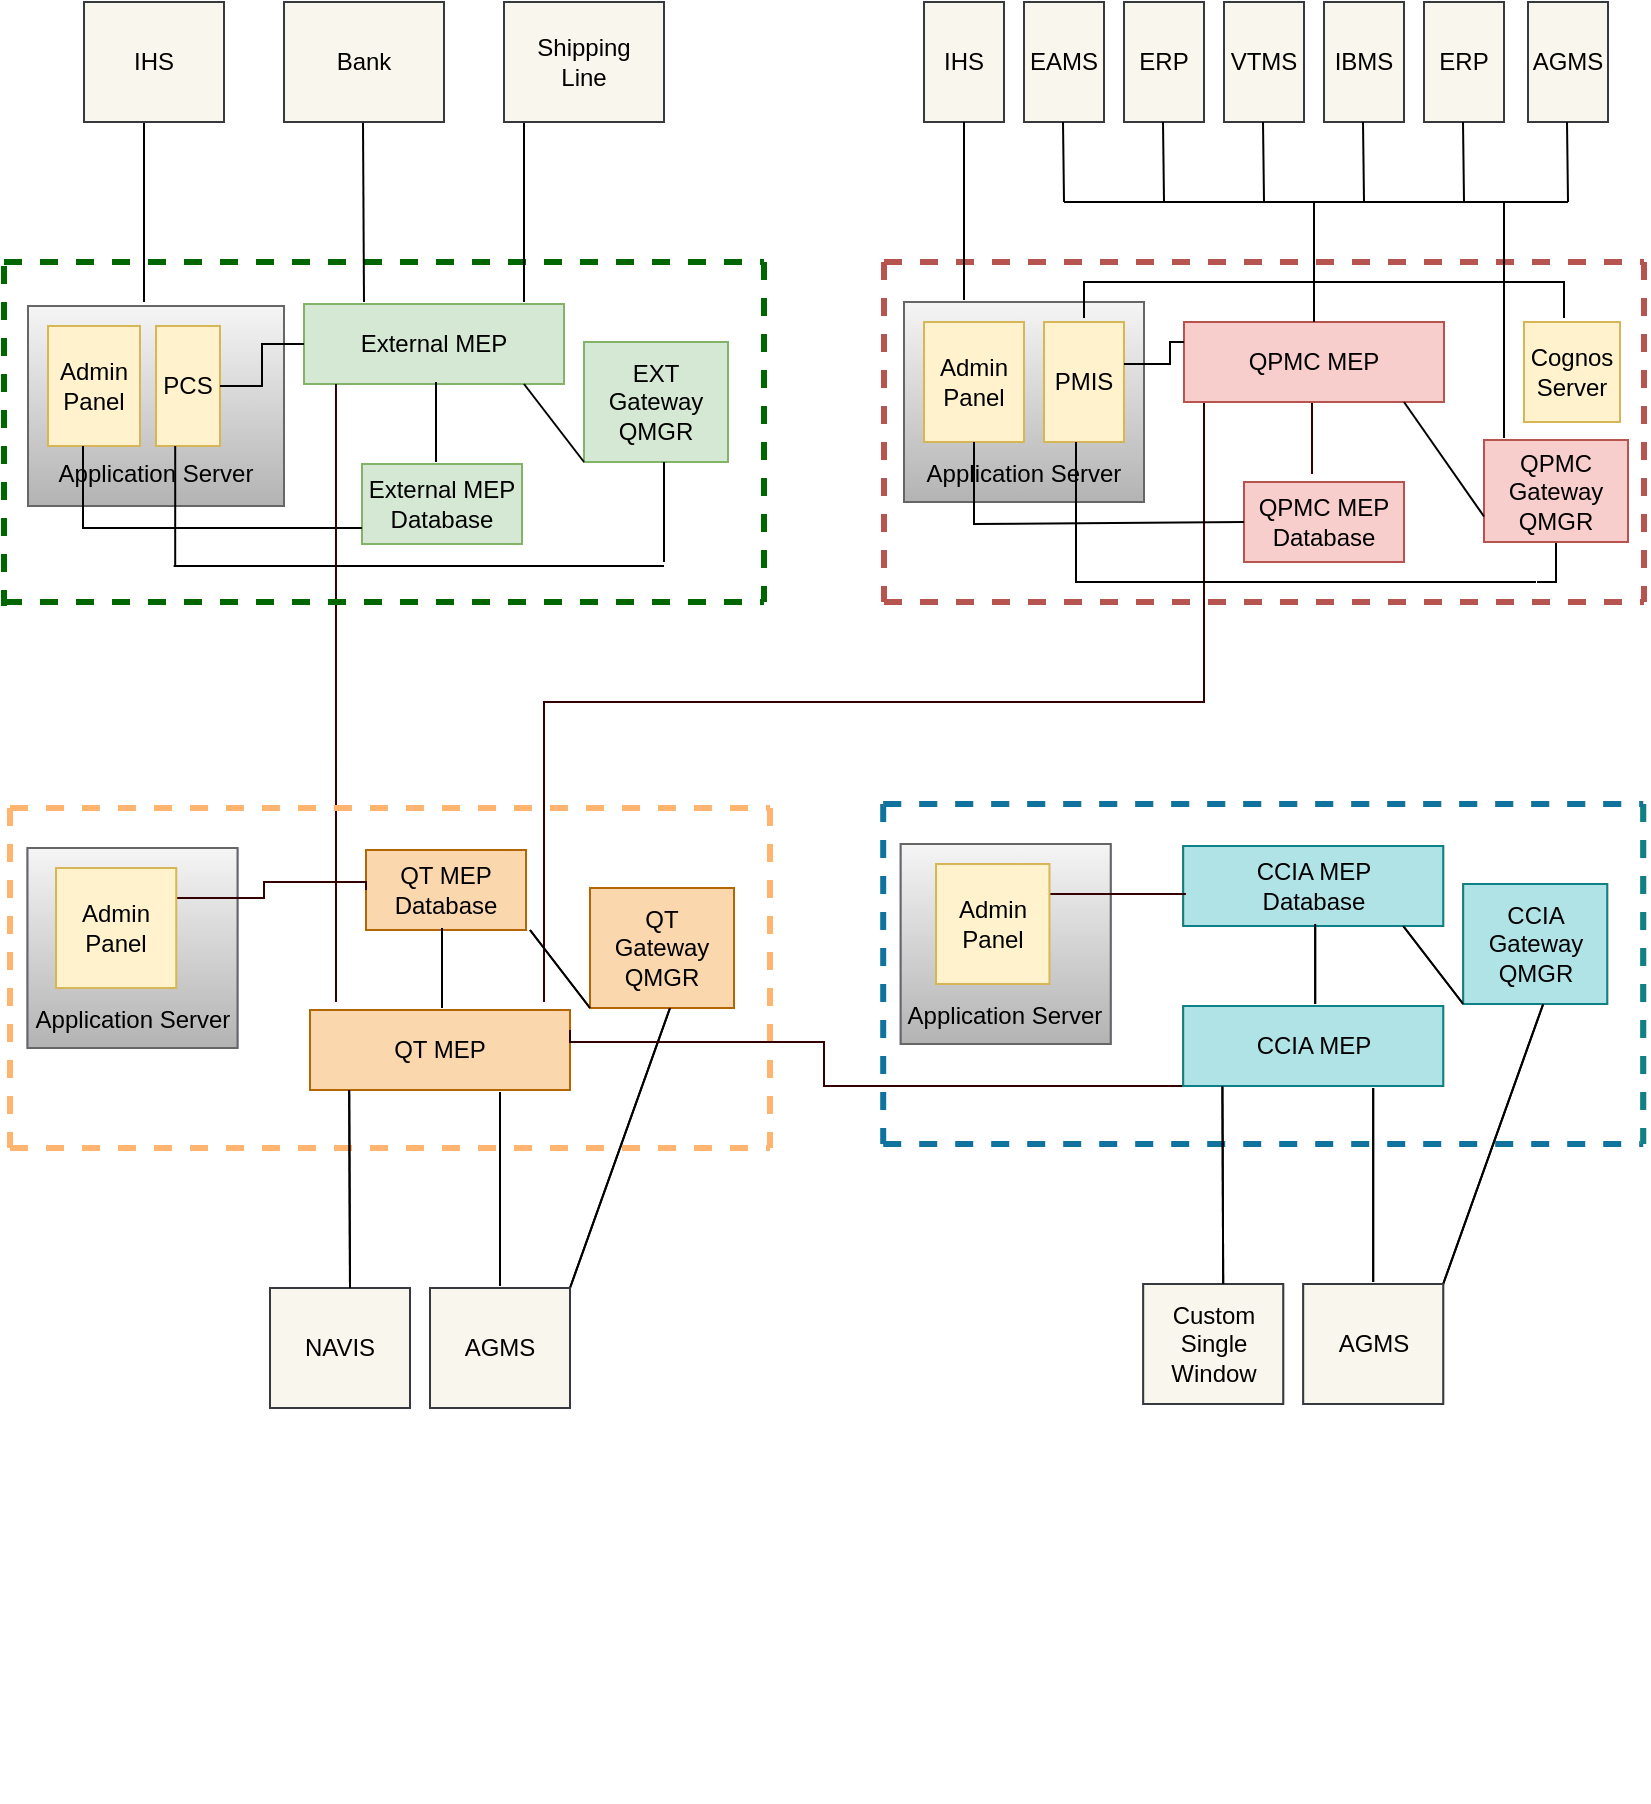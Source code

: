 <mxfile version="14.4.8" type="github">
  <diagram id="UCudS29mGW5r3KCmV8oQ" name="Page-1">
    <mxGraphModel dx="1422" dy="694" grid="1" gridSize="10" guides="1" tooltips="1" connect="1" arrows="1" fold="1" page="1" pageScale="1" pageWidth="850" pageHeight="1100" math="0" shadow="0">
      <root>
        <mxCell id="0" />
        <mxCell id="1" parent="0" />
        <mxCell id="w9-L-fleVWnlw-HBEwQN-4" value="External MEP" style="rounded=0;whiteSpace=wrap;html=1;fillColor=#d5e8d4;strokeColor=#82b366;" vertex="1" parent="1">
          <mxGeometry x="164" y="311" width="130" height="40" as="geometry" />
        </mxCell>
        <mxCell id="w9-L-fleVWnlw-HBEwQN-5" value="&lt;div&gt;External MEP&lt;/div&gt;&lt;div&gt;Database&lt;br&gt;&lt;/div&gt;" style="rounded=0;whiteSpace=wrap;html=1;fillColor=#d5e8d4;strokeColor=#82b366;" vertex="1" parent="1">
          <mxGeometry x="193" y="391" width="80" height="40" as="geometry" />
        </mxCell>
        <mxCell id="w9-L-fleVWnlw-HBEwQN-2" value="IHS" style="rounded=0;whiteSpace=wrap;html=1;fillColor=#dae8fc;strokeColor=#6c8ebf;" vertex="1" parent="1">
          <mxGeometry x="54" y="160" width="70" height="60" as="geometry" />
        </mxCell>
        <mxCell id="w9-L-fleVWnlw-HBEwQN-3" value="Bank" style="rounded=0;whiteSpace=wrap;html=1;fillColor=#dae8fc;strokeColor=#6c8ebf;" vertex="1" parent="1">
          <mxGeometry x="154" y="160" width="80" height="60" as="geometry" />
        </mxCell>
        <mxCell id="w9-L-fleVWnlw-HBEwQN-11" value="&#xa;&#xa;&#xa;&#xa;&#xa;Application Server&#xa;" style="group;gradientColor=#b3b3b3;fillColor=#f5f5f5;strokeColor=#666666;" vertex="1" connectable="0" parent="1">
          <mxGeometry x="26" y="312" width="128" height="100" as="geometry" />
        </mxCell>
        <mxCell id="DTpLSvRVLWuqKXQXCwXV-2" value="&lt;div&gt;&lt;font style=&quot;font-size: 12px&quot;&gt;Admin &lt;br&gt;&lt;/font&gt;&lt;/div&gt;&lt;div&gt;&lt;font style=&quot;font-size: 12px&quot;&gt;Panel&lt;/font&gt;&lt;/div&gt;" style="rounded=0;whiteSpace=wrap;html=1;fillColor=#fff2cc;strokeColor=#d6b656;" parent="w9-L-fleVWnlw-HBEwQN-11" vertex="1">
          <mxGeometry x="10" y="10" width="46" height="60" as="geometry" />
        </mxCell>
        <mxCell id="w9-L-fleVWnlw-HBEwQN-1" value="PCS" style="rounded=0;whiteSpace=wrap;html=1;fillColor=#fff2cc;strokeColor=#d6b656;" vertex="1" parent="w9-L-fleVWnlw-HBEwQN-11">
          <mxGeometry x="64" y="10" width="32" height="60" as="geometry" />
        </mxCell>
        <mxCell id="w9-L-fleVWnlw-HBEwQN-44" value="" style="endArrow=none;html=1;strokeColor=#000000;strokeWidth=1;" edge="1" parent="w9-L-fleVWnlw-HBEwQN-11">
          <mxGeometry width="50" height="50" relative="1" as="geometry">
            <mxPoint x="73.6" y="130" as="sourcePoint" />
            <mxPoint x="73.6" y="70" as="targetPoint" />
          </mxGeometry>
        </mxCell>
        <mxCell id="w9-L-fleVWnlw-HBEwQN-46" value="" style="endArrow=none;html=1;strokeColor=#000000;strokeWidth=1;" edge="1" parent="w9-L-fleVWnlw-HBEwQN-11">
          <mxGeometry width="50" height="50" relative="1" as="geometry">
            <mxPoint x="72.8" y="130" as="sourcePoint" />
            <mxPoint x="318" y="130" as="targetPoint" />
            <Array as="points">
              <mxPoint x="168" y="130" />
            </Array>
          </mxGeometry>
        </mxCell>
        <mxCell id="w9-L-fleVWnlw-HBEwQN-71" value="" style="endArrow=none;html=1;strokeColor=#000000;strokeWidth=1;exitX=0;exitY=0.8;exitDx=0;exitDy=0;rounded=0;exitPerimeter=0;" edge="1" parent="w9-L-fleVWnlw-HBEwQN-11" source="w9-L-fleVWnlw-HBEwQN-5">
          <mxGeometry width="50" height="50" relative="1" as="geometry">
            <mxPoint x="132.5" y="111" as="sourcePoint" />
            <mxPoint x="27.5" y="70" as="targetPoint" />
            <Array as="points">
              <mxPoint x="27.5" y="111" />
            </Array>
          </mxGeometry>
        </mxCell>
        <mxCell id="w9-L-fleVWnlw-HBEwQN-169" value="" style="endArrow=none;html=1;strokeColor=#330000;strokeWidth=1;entryX=0.123;entryY=1;entryDx=0;entryDy=0;entryPerimeter=0;" edge="1" parent="w9-L-fleVWnlw-HBEwQN-11" target="w9-L-fleVWnlw-HBEwQN-4">
          <mxGeometry width="50" height="50" relative="1" as="geometry">
            <mxPoint x="154" y="348" as="sourcePoint" />
            <mxPoint x="148" y="38" as="targetPoint" />
          </mxGeometry>
        </mxCell>
        <mxCell id="w9-L-fleVWnlw-HBEwQN-15" value="&lt;div&gt;EXT Gateway &lt;br&gt;&lt;/div&gt;&lt;div&gt;QMGR&lt;br&gt;&lt;/div&gt;" style="rounded=0;whiteSpace=wrap;html=1;fillColor=#d5e8d4;strokeColor=#82b366;" vertex="1" parent="1">
          <mxGeometry x="304" y="330" width="72" height="60" as="geometry" />
        </mxCell>
        <mxCell id="w9-L-fleVWnlw-HBEwQN-16" value="" style="endArrow=none;dashed=1;html=1;fillColor=#f8cecc;rounded=0;strokeWidth=3;strokeColor=#006600;" edge="1" parent="1">
          <mxGeometry width="50" height="50" relative="1" as="geometry">
            <mxPoint x="14" y="290" as="sourcePoint" />
            <mxPoint x="394" y="290" as="targetPoint" />
          </mxGeometry>
        </mxCell>
        <mxCell id="w9-L-fleVWnlw-HBEwQN-17" value="" style="endArrow=none;dashed=1;html=1;fillColor=#f8cecc;rounded=0;strokeWidth=3;strokeColor=#006600;" edge="1" parent="1">
          <mxGeometry width="50" height="50" relative="1" as="geometry">
            <mxPoint x="14" y="460" as="sourcePoint" />
            <mxPoint x="394" y="460" as="targetPoint" />
          </mxGeometry>
        </mxCell>
        <mxCell id="w9-L-fleVWnlw-HBEwQN-18" value="" style="endArrow=none;dashed=1;html=1;fillColor=#f8cecc;rounded=0;strokeWidth=3;strokeColor=#006600;" edge="1" parent="1">
          <mxGeometry width="50" height="50" relative="1" as="geometry">
            <mxPoint x="394" y="290" as="sourcePoint" />
            <mxPoint x="394" y="460" as="targetPoint" />
          </mxGeometry>
        </mxCell>
        <mxCell id="w9-L-fleVWnlw-HBEwQN-168" style="edgeStyle=orthogonalEdgeStyle;rounded=0;orthogonalLoop=1;jettySize=auto;html=1;exitX=0.5;exitY=1;exitDx=0;exitDy=0;endArrow=none;endFill=0;endSize=3;strokeColor=#330000;strokeWidth=1;" edge="1" parent="1" source="w9-L-fleVWnlw-HBEwQN-20">
          <mxGeometry relative="1" as="geometry">
            <mxPoint x="668" y="396" as="targetPoint" />
          </mxGeometry>
        </mxCell>
        <mxCell id="w9-L-fleVWnlw-HBEwQN-170" style="edgeStyle=orthogonalEdgeStyle;rounded=0;orthogonalLoop=1;jettySize=auto;html=1;endArrow=none;endFill=0;endSize=3;strokeColor=#330000;strokeWidth=1;" edge="1" parent="1">
          <mxGeometry relative="1" as="geometry">
            <mxPoint x="284" y="660" as="targetPoint" />
            <mxPoint x="614" y="360" as="sourcePoint" />
            <Array as="points">
              <mxPoint x="614" y="510" />
              <mxPoint x="284" y="510" />
            </Array>
          </mxGeometry>
        </mxCell>
        <mxCell id="w9-L-fleVWnlw-HBEwQN-20" value="QPMC MEP" style="rounded=0;whiteSpace=wrap;html=1;fillColor=#f8cecc;strokeColor=#b85450;" vertex="1" parent="1">
          <mxGeometry x="604" y="320" width="130" height="40" as="geometry" />
        </mxCell>
        <mxCell id="w9-L-fleVWnlw-HBEwQN-21" value="&lt;div&gt;QPMC MEP&lt;/div&gt;&lt;div&gt;Database&lt;br&gt;&lt;/div&gt;" style="rounded=0;whiteSpace=wrap;html=1;fillColor=#f8cecc;strokeColor=#b85450;" vertex="1" parent="1">
          <mxGeometry x="634" y="400" width="80" height="40" as="geometry" />
        </mxCell>
        <mxCell id="w9-L-fleVWnlw-HBEwQN-22" value="IHS" style="rounded=0;whiteSpace=wrap;html=1;fillColor=#f9f7ed;strokeColor=#36393d;" vertex="1" parent="1">
          <mxGeometry x="474" y="160" width="40" height="60" as="geometry" />
        </mxCell>
        <mxCell id="w9-L-fleVWnlw-HBEwQN-23" value="EAMS" style="rounded=0;whiteSpace=wrap;html=1;fillColor=#f9f7ed;strokeColor=#36393d;" vertex="1" parent="1">
          <mxGeometry x="524" y="160" width="40" height="60" as="geometry" />
        </mxCell>
        <mxCell id="w9-L-fleVWnlw-HBEwQN-24" value="ERP" style="rounded=0;whiteSpace=wrap;html=1;fillColor=#f9f7ed;strokeColor=#36393d;" vertex="1" parent="1">
          <mxGeometry x="574" y="160" width="40" height="60" as="geometry" />
        </mxCell>
        <mxCell id="w9-L-fleVWnlw-HBEwQN-25" value="" style="group" vertex="1" connectable="0" parent="1">
          <mxGeometry x="454" y="310" width="160" height="100" as="geometry" />
        </mxCell>
        <mxCell id="w9-L-fleVWnlw-HBEwQN-26" value="&lt;div&gt;&lt;br&gt;&lt;/div&gt;&lt;div&gt;&lt;br&gt;&lt;/div&gt;&lt;div&gt;&lt;br&gt;&lt;/div&gt;&lt;div&gt;&lt;br&gt;&lt;/div&gt;&lt;div&gt;&lt;br&gt;&lt;/div&gt;&lt;div&gt;Application Server&lt;br&gt;&lt;/div&gt;" style="rounded=0;whiteSpace=wrap;html=1;fillColor=#f5f5f5;strokeColor=#666666;gradientColor=#b3b3b3;" vertex="1" parent="w9-L-fleVWnlw-HBEwQN-25">
          <mxGeometry x="10" width="120" height="100" as="geometry" />
        </mxCell>
        <mxCell id="w9-L-fleVWnlw-HBEwQN-27" value="&lt;div&gt;&lt;font style=&quot;font-size: 12px&quot;&gt;Admin &lt;br&gt;&lt;/font&gt;&lt;/div&gt;&lt;div&gt;&lt;font style=&quot;font-size: 12px&quot;&gt;Panel&lt;/font&gt;&lt;/div&gt;" style="rounded=0;whiteSpace=wrap;html=1;fillColor=#fff2cc;strokeColor=#d6b656;" vertex="1" parent="w9-L-fleVWnlw-HBEwQN-25">
          <mxGeometry x="20" y="10" width="50" height="60" as="geometry" />
        </mxCell>
        <mxCell id="w9-L-fleVWnlw-HBEwQN-28" value="PMIS" style="rounded=0;whiteSpace=wrap;html=1;fillColor=#fff2cc;strokeColor=#d6b656;" vertex="1" parent="w9-L-fleVWnlw-HBEwQN-25">
          <mxGeometry x="80" y="10" width="40" height="60" as="geometry" />
        </mxCell>
        <mxCell id="w9-L-fleVWnlw-HBEwQN-29" value="" style="endArrow=none;dashed=1;html=1;fillColor=#f8cecc;strokeColor=#b85450;rounded=0;strokeWidth=3;" edge="1" parent="w9-L-fleVWnlw-HBEwQN-25">
          <mxGeometry width="50" height="50" relative="1" as="geometry">
            <mxPoint y="-20" as="sourcePoint" />
            <mxPoint y="150" as="targetPoint" />
          </mxGeometry>
        </mxCell>
        <mxCell id="w9-L-fleVWnlw-HBEwQN-78" style="edgeStyle=orthogonalEdgeStyle;rounded=0;orthogonalLoop=1;jettySize=auto;html=1;endArrow=none;endFill=0;endSize=3;strokeColor=#000000;strokeWidth=1;" edge="1" parent="w9-L-fleVWnlw-HBEwQN-25">
          <mxGeometry relative="1" as="geometry">
            <mxPoint x="120" y="31" as="sourcePoint" />
            <mxPoint x="150" y="20" as="targetPoint" />
            <Array as="points">
              <mxPoint x="143" y="31" />
              <mxPoint x="143" y="20" />
            </Array>
          </mxGeometry>
        </mxCell>
        <mxCell id="w9-L-fleVWnlw-HBEwQN-75" style="edgeStyle=orthogonalEdgeStyle;rounded=0;orthogonalLoop=1;jettySize=auto;html=1;endArrow=none;endFill=0;endSize=3;strokeColor=#000000;strokeWidth=1;" edge="1" parent="1" source="w9-L-fleVWnlw-HBEwQN-30">
          <mxGeometry relative="1" as="geometry">
            <mxPoint x="780" y="450" as="targetPoint" />
          </mxGeometry>
        </mxCell>
        <mxCell id="w9-L-fleVWnlw-HBEwQN-30" value="&lt;div&gt;QPMC Gateway &lt;br&gt;&lt;/div&gt;&lt;div&gt;QMGR&lt;br&gt;&lt;/div&gt;" style="rounded=0;whiteSpace=wrap;html=1;fillColor=#f8cecc;strokeColor=#b85450;" vertex="1" parent="1">
          <mxGeometry x="754" y="379" width="72" height="51" as="geometry" />
        </mxCell>
        <mxCell id="w9-L-fleVWnlw-HBEwQN-31" value="" style="endArrow=none;dashed=1;html=1;fillColor=#f8cecc;strokeColor=#b85450;rounded=0;strokeWidth=3;" edge="1" parent="1">
          <mxGeometry width="50" height="50" relative="1" as="geometry">
            <mxPoint x="454" y="290" as="sourcePoint" />
            <mxPoint x="834" y="290" as="targetPoint" />
          </mxGeometry>
        </mxCell>
        <mxCell id="w9-L-fleVWnlw-HBEwQN-32" value="" style="endArrow=none;dashed=1;html=1;fillColor=#f8cecc;strokeColor=#b85450;rounded=0;strokeWidth=3;" edge="1" parent="1">
          <mxGeometry width="50" height="50" relative="1" as="geometry">
            <mxPoint x="454" y="460" as="sourcePoint" />
            <mxPoint x="834" y="460" as="targetPoint" />
          </mxGeometry>
        </mxCell>
        <mxCell id="w9-L-fleVWnlw-HBEwQN-33" value="" style="endArrow=none;dashed=1;html=1;fillColor=#f8cecc;strokeColor=#b85450;rounded=0;strokeWidth=3;" edge="1" parent="1">
          <mxGeometry width="50" height="50" relative="1" as="geometry">
            <mxPoint x="834" y="290" as="sourcePoint" />
            <mxPoint x="834" y="460" as="targetPoint" />
          </mxGeometry>
        </mxCell>
        <mxCell id="w9-L-fleVWnlw-HBEwQN-34" value="VTMS" style="rounded=0;whiteSpace=wrap;html=1;fillColor=#f9f7ed;strokeColor=#36393d;" vertex="1" parent="1">
          <mxGeometry x="624" y="160" width="40" height="60" as="geometry" />
        </mxCell>
        <mxCell id="w9-L-fleVWnlw-HBEwQN-35" value="IBMS" style="rounded=0;whiteSpace=wrap;html=1;fillColor=#f9f7ed;strokeColor=#36393d;" vertex="1" parent="1">
          <mxGeometry x="674" y="160" width="40" height="60" as="geometry" />
        </mxCell>
        <mxCell id="w9-L-fleVWnlw-HBEwQN-36" value="ERP" style="rounded=0;whiteSpace=wrap;html=1;fillColor=#f9f7ed;strokeColor=#36393d;" vertex="1" parent="1">
          <mxGeometry x="724" y="160" width="40" height="60" as="geometry" />
        </mxCell>
        <mxCell id="w9-L-fleVWnlw-HBEwQN-37" value="AGMS" style="rounded=0;whiteSpace=wrap;html=1;fillColor=#f9f7ed;strokeColor=#36393d;" vertex="1" parent="1">
          <mxGeometry x="776" y="160" width="40" height="60" as="geometry" />
        </mxCell>
        <mxCell id="w9-L-fleVWnlw-HBEwQN-40" value="" style="endArrow=none;html=1;strokeWidth=1;endSize=3;" edge="1" parent="1">
          <mxGeometry width="50" height="50" relative="1" as="geometry">
            <mxPoint x="84" y="310" as="sourcePoint" />
            <mxPoint x="84" y="220" as="targetPoint" />
          </mxGeometry>
        </mxCell>
        <mxCell id="w9-L-fleVWnlw-HBEwQN-41" value="" style="endArrow=none;html=1;strokeWidth=1;endSize=3;" edge="1" parent="1">
          <mxGeometry width="50" height="50" relative="1" as="geometry">
            <mxPoint x="194" y="310" as="sourcePoint" />
            <mxPoint x="193.5" y="220" as="targetPoint" />
          </mxGeometry>
        </mxCell>
        <mxCell id="w9-L-fleVWnlw-HBEwQN-42" value="" style="endArrow=none;html=1;strokeWidth=1;endSize=3;" edge="1" parent="1">
          <mxGeometry width="50" height="50" relative="1" as="geometry">
            <mxPoint x="274" y="310" as="sourcePoint" />
            <mxPoint x="274" y="220" as="targetPoint" />
          </mxGeometry>
        </mxCell>
        <mxCell id="w9-L-fleVWnlw-HBEwQN-45" value="" style="endArrow=none;html=1;strokeColor=#000000;strokeWidth=1;entryX=0.5;entryY=1;entryDx=0;entryDy=0;" edge="1" parent="1">
          <mxGeometry width="50" height="50" relative="1" as="geometry">
            <mxPoint x="344" y="440" as="sourcePoint" />
            <mxPoint x="344" y="390" as="targetPoint" />
          </mxGeometry>
        </mxCell>
        <mxCell id="w9-L-fleVWnlw-HBEwQN-48" value="" style="endArrow=none;html=1;strokeWidth=1;endSize=3;" edge="1" parent="1">
          <mxGeometry width="50" height="50" relative="1" as="geometry">
            <mxPoint x="494" y="309" as="sourcePoint" />
            <mxPoint x="494" y="220" as="targetPoint" />
          </mxGeometry>
        </mxCell>
        <mxCell id="w9-L-fleVWnlw-HBEwQN-52" value="" style="endArrow=none;html=1;strokeWidth=1;endSize=3;" edge="1" parent="1">
          <mxGeometry width="50" height="50" relative="1" as="geometry">
            <mxPoint x="544" y="260" as="sourcePoint" />
            <mxPoint x="543.5" y="220" as="targetPoint" />
          </mxGeometry>
        </mxCell>
        <mxCell id="w9-L-fleVWnlw-HBEwQN-54" value="" style="endArrow=none;html=1;strokeWidth=1;endSize=3;" edge="1" parent="1">
          <mxGeometry width="50" height="50" relative="1" as="geometry">
            <mxPoint x="594" y="260" as="sourcePoint" />
            <mxPoint x="593.5" y="220" as="targetPoint" />
          </mxGeometry>
        </mxCell>
        <mxCell id="w9-L-fleVWnlw-HBEwQN-55" value="" style="endArrow=none;html=1;strokeWidth=1;endSize=3;" edge="1" parent="1">
          <mxGeometry width="50" height="50" relative="1" as="geometry">
            <mxPoint x="644" y="260" as="sourcePoint" />
            <mxPoint x="643.5" y="220" as="targetPoint" />
          </mxGeometry>
        </mxCell>
        <mxCell id="w9-L-fleVWnlw-HBEwQN-56" value="" style="endArrow=none;html=1;strokeWidth=1;endSize=3;" edge="1" parent="1">
          <mxGeometry width="50" height="50" relative="1" as="geometry">
            <mxPoint x="694" y="260" as="sourcePoint" />
            <mxPoint x="693.5" y="220" as="targetPoint" />
          </mxGeometry>
        </mxCell>
        <mxCell id="w9-L-fleVWnlw-HBEwQN-57" value="" style="endArrow=none;html=1;strokeWidth=1;endSize=3;" edge="1" parent="1">
          <mxGeometry width="50" height="50" relative="1" as="geometry">
            <mxPoint x="744" y="260" as="sourcePoint" />
            <mxPoint x="743.5" y="220" as="targetPoint" />
          </mxGeometry>
        </mxCell>
        <mxCell id="w9-L-fleVWnlw-HBEwQN-58" value="" style="endArrow=none;html=1;strokeWidth=1;endSize=3;" edge="1" parent="1">
          <mxGeometry width="50" height="50" relative="1" as="geometry">
            <mxPoint x="796" y="260" as="sourcePoint" />
            <mxPoint x="795.5" y="220" as="targetPoint" />
          </mxGeometry>
        </mxCell>
        <mxCell id="w9-L-fleVWnlw-HBEwQN-59" value="" style="endArrow=none;html=1;strokeColor=#000000;strokeWidth=1;" edge="1" parent="1">
          <mxGeometry width="50" height="50" relative="1" as="geometry">
            <mxPoint x="544" y="260" as="sourcePoint" />
            <mxPoint x="796" y="260" as="targetPoint" />
          </mxGeometry>
        </mxCell>
        <mxCell id="w9-L-fleVWnlw-HBEwQN-60" value="" style="endArrow=none;html=1;strokeColor=#000000;strokeWidth=1;" edge="1" parent="1">
          <mxGeometry width="50" height="50" relative="1" as="geometry">
            <mxPoint x="764" y="378" as="sourcePoint" />
            <mxPoint x="764" y="260" as="targetPoint" />
          </mxGeometry>
        </mxCell>
        <mxCell id="w9-L-fleVWnlw-HBEwQN-61" value="" style="endArrow=none;html=1;strokeColor=#000000;strokeWidth=1;exitX=0.5;exitY=0;exitDx=0;exitDy=0;" edge="1" parent="1" source="w9-L-fleVWnlw-HBEwQN-20">
          <mxGeometry width="50" height="50" relative="1" as="geometry">
            <mxPoint x="619" y="310" as="sourcePoint" />
            <mxPoint x="669" y="260" as="targetPoint" />
          </mxGeometry>
        </mxCell>
        <mxCell id="w9-L-fleVWnlw-HBEwQN-62" value="" style="endArrow=none;html=1;strokeColor=#000000;strokeWidth=1;" edge="1" parent="1">
          <mxGeometry width="50" height="50" relative="1" as="geometry">
            <mxPoint x="230" y="390" as="sourcePoint" />
            <mxPoint x="230" y="350" as="targetPoint" />
          </mxGeometry>
        </mxCell>
        <mxCell id="w9-L-fleVWnlw-HBEwQN-66" value="" style="endArrow=none;html=1;strokeColor=#000000;strokeWidth=1;curved=1;exitX=0;exitY=0.75;exitDx=0;exitDy=0;" edge="1" parent="1" source="w9-L-fleVWnlw-HBEwQN-30">
          <mxGeometry width="50" height="50" relative="1" as="geometry">
            <mxPoint x="714" y="390" as="sourcePoint" />
            <mxPoint x="714" y="360" as="targetPoint" />
          </mxGeometry>
        </mxCell>
        <mxCell id="w9-L-fleVWnlw-HBEwQN-72" value="" style="endArrow=none;html=1;strokeColor=#000000;strokeWidth=1;exitX=0;exitY=0.5;exitDx=0;exitDy=0;entryX=0.5;entryY=1;entryDx=0;entryDy=0;rounded=0;" edge="1" parent="1" source="w9-L-fleVWnlw-HBEwQN-21">
          <mxGeometry width="50" height="50" relative="1" as="geometry">
            <mxPoint x="604" y="421" as="sourcePoint" />
            <mxPoint x="499" y="380" as="targetPoint" />
            <Array as="points">
              <mxPoint x="499" y="421" />
            </Array>
          </mxGeometry>
        </mxCell>
        <mxCell id="w9-L-fleVWnlw-HBEwQN-74" value="" style="endArrow=none;html=1;strokeColor=#000000;strokeWidth=1;entryX=0.5;entryY=1;entryDx=0;entryDy=0;rounded=0;" edge="1" parent="1">
          <mxGeometry width="50" height="50" relative="1" as="geometry">
            <mxPoint x="780" y="450" as="sourcePoint" />
            <mxPoint x="550" y="380" as="targetPoint" />
            <Array as="points">
              <mxPoint x="550" y="450" />
            </Array>
          </mxGeometry>
        </mxCell>
        <mxCell id="w9-L-fleVWnlw-HBEwQN-76" value="" style="endArrow=none;html=1;strokeColor=#000000;strokeWidth=1;curved=1;exitX=0;exitY=1;exitDx=0;exitDy=0;" edge="1" parent="1" source="w9-L-fleVWnlw-HBEwQN-15">
          <mxGeometry width="50" height="50" relative="1" as="geometry">
            <mxPoint x="304" y="386" as="sourcePoint" />
            <mxPoint x="274" y="351" as="targetPoint" />
          </mxGeometry>
        </mxCell>
        <mxCell id="w9-L-fleVWnlw-HBEwQN-77" style="edgeStyle=orthogonalEdgeStyle;rounded=0;orthogonalLoop=1;jettySize=auto;html=1;endArrow=none;endFill=0;endSize=3;strokeColor=#000000;strokeWidth=1;" edge="1" parent="1" source="w9-L-fleVWnlw-HBEwQN-1" target="w9-L-fleVWnlw-HBEwQN-4">
          <mxGeometry relative="1" as="geometry">
            <mxPoint x="142" y="342" as="targetPoint" />
            <Array as="points" />
          </mxGeometry>
        </mxCell>
        <mxCell id="w9-L-fleVWnlw-HBEwQN-79" value="Cognos Server" style="rounded=0;whiteSpace=wrap;html=1;fillColor=#fff2cc;strokeColor=#d6b656;" vertex="1" parent="1">
          <mxGeometry x="774" y="320" width="48" height="50" as="geometry" />
        </mxCell>
        <mxCell id="w9-L-fleVWnlw-HBEwQN-80" style="edgeStyle=orthogonalEdgeStyle;rounded=0;orthogonalLoop=1;jettySize=auto;html=1;endArrow=none;endFill=0;endSize=3;strokeColor=#000000;strokeWidth=1;" edge="1" parent="1">
          <mxGeometry relative="1" as="geometry">
            <mxPoint x="794" y="318" as="targetPoint" />
            <mxPoint x="554" y="318" as="sourcePoint" />
            <Array as="points">
              <mxPoint x="554" y="300" />
              <mxPoint x="794" y="300" />
            </Array>
          </mxGeometry>
        </mxCell>
        <mxCell id="w9-L-fleVWnlw-HBEwQN-85" value="&lt;div&gt;QT MEP&lt;/div&gt;&lt;div&gt;Database&lt;br&gt;&lt;/div&gt;" style="rounded=0;whiteSpace=wrap;html=1;fillColor=#fad7ac;strokeColor=#b46504;" vertex="1" parent="1">
          <mxGeometry x="195" y="584" width="80" height="40" as="geometry" />
        </mxCell>
        <mxCell id="w9-L-fleVWnlw-HBEwQN-86" value="QT MEP" style="rounded=0;whiteSpace=wrap;html=1;fillColor=#fad7ac;strokeColor=#b46504;" vertex="1" parent="1">
          <mxGeometry x="167" y="664" width="130" height="40" as="geometry" />
        </mxCell>
        <mxCell id="w9-L-fleVWnlw-HBEwQN-87" style="edgeStyle=orthogonalEdgeStyle;rounded=0;orthogonalLoop=1;jettySize=auto;html=1;entryX=0.542;entryY=0.1;entryDx=0;entryDy=0;entryPerimeter=0;strokeWidth=3;strokeColor=none;" edge="1" parent="1" source="w9-L-fleVWnlw-HBEwQN-88" target="w9-L-fleVWnlw-HBEwQN-91">
          <mxGeometry relative="1" as="geometry" />
        </mxCell>
        <mxCell id="w9-L-fleVWnlw-HBEwQN-88" value="NAVIS" style="rounded=0;whiteSpace=wrap;html=1;fillColor=#dae8fc;strokeColor=#6c8ebf;" vertex="1" parent="1">
          <mxGeometry x="147" y="803" width="70" height="60" as="geometry" />
        </mxCell>
        <mxCell id="w9-L-fleVWnlw-HBEwQN-90" value="" style="group" vertex="1" connectable="0" parent="1">
          <mxGeometry x="17" y="583" width="140" height="100" as="geometry" />
        </mxCell>
        <mxCell id="w9-L-fleVWnlw-HBEwQN-91" value="&lt;div&gt;&lt;br&gt;&lt;/div&gt;&lt;div&gt;&lt;br&gt;&lt;/div&gt;&lt;div&gt;&lt;br&gt;&lt;/div&gt;&lt;div&gt;&lt;br&gt;&lt;/div&gt;&lt;div&gt;&lt;br&gt;&lt;/div&gt;&lt;div&gt;Application Server&lt;br&gt;&lt;/div&gt;" style="rounded=0;whiteSpace=wrap;html=1;fillColor=#dae8fc;strokeColor=#6c8ebf;" vertex="1" parent="w9-L-fleVWnlw-HBEwQN-90">
          <mxGeometry x="8.75" width="105" height="100" as="geometry" />
        </mxCell>
        <mxCell id="w9-L-fleVWnlw-HBEwQN-92" value="&lt;div&gt;&lt;font style=&quot;font-size: 12px&quot;&gt;Admin &lt;br&gt;&lt;/font&gt;&lt;/div&gt;&lt;div&gt;&lt;font style=&quot;font-size: 12px&quot;&gt;Panel&lt;/font&gt;&lt;/div&gt;" style="rounded=0;whiteSpace=wrap;html=1;fillColor=#fff2cc;strokeColor=#d6b656;" vertex="1" parent="w9-L-fleVWnlw-HBEwQN-90">
          <mxGeometry x="39.38" y="10" width="43.75" height="60" as="geometry" />
        </mxCell>
        <mxCell id="w9-L-fleVWnlw-HBEwQN-94" value="" style="endArrow=none;dashed=1;html=1;fillColor=#f8cecc;rounded=0;strokeWidth=3;strokeColor=#FFB570;" edge="1" parent="w9-L-fleVWnlw-HBEwQN-90">
          <mxGeometry width="50" height="50" relative="1" as="geometry">
            <mxPoint y="-20" as="sourcePoint" />
            <mxPoint y="150" as="targetPoint" />
          </mxGeometry>
        </mxCell>
        <mxCell id="w9-L-fleVWnlw-HBEwQN-97" value="&lt;div&gt;QT&lt;/div&gt;&lt;div&gt;Gateway &lt;br&gt;&lt;/div&gt;&lt;div&gt;QMGR&lt;br&gt;&lt;/div&gt;" style="rounded=0;whiteSpace=wrap;html=1;fillColor=#fad7ac;strokeColor=#b46504;" vertex="1" parent="1">
          <mxGeometry x="307" y="603" width="72" height="60" as="geometry" />
        </mxCell>
        <mxCell id="w9-L-fleVWnlw-HBEwQN-98" value="" style="endArrow=none;dashed=1;html=1;fillColor=#f8cecc;rounded=0;strokeWidth=3;strokeColor=#FFB570;" edge="1" parent="1">
          <mxGeometry width="50" height="50" relative="1" as="geometry">
            <mxPoint x="17.0" y="563" as="sourcePoint" />
            <mxPoint x="397" y="563" as="targetPoint" />
          </mxGeometry>
        </mxCell>
        <mxCell id="w9-L-fleVWnlw-HBEwQN-99" value="" style="endArrow=none;dashed=1;html=1;fillColor=#f8cecc;rounded=0;strokeWidth=3;strokeColor=#FFB570;" edge="1" parent="1">
          <mxGeometry width="50" height="50" relative="1" as="geometry">
            <mxPoint x="17.0" y="733" as="sourcePoint" />
            <mxPoint x="397" y="733" as="targetPoint" />
          </mxGeometry>
        </mxCell>
        <mxCell id="w9-L-fleVWnlw-HBEwQN-100" value="" style="endArrow=none;dashed=1;html=1;fillColor=#f8cecc;rounded=0;strokeWidth=3;strokeColor=#FFB570;" edge="1" parent="1">
          <mxGeometry width="50" height="50" relative="1" as="geometry">
            <mxPoint x="397" y="563" as="sourcePoint" />
            <mxPoint x="397" y="733" as="targetPoint" />
          </mxGeometry>
        </mxCell>
        <mxCell id="w9-L-fleVWnlw-HBEwQN-102" value="" style="endArrow=none;html=1;strokeWidth=1;endSize=3;exitX=0.5;exitY=0;exitDx=0;exitDy=0;" edge="1" parent="1">
          <mxGeometry width="50" height="50" relative="1" as="geometry">
            <mxPoint x="262" y="802" as="sourcePoint" />
            <mxPoint x="262" y="705" as="targetPoint" />
          </mxGeometry>
        </mxCell>
        <mxCell id="w9-L-fleVWnlw-HBEwQN-104" value="" style="endArrow=none;html=1;strokeColor=#000000;strokeWidth=1;entryX=0.5;entryY=1;entryDx=0;entryDy=0;" edge="1" parent="1">
          <mxGeometry width="50" height="50" relative="1" as="geometry">
            <mxPoint x="297" y="803" as="sourcePoint" />
            <mxPoint x="347" y="663" as="targetPoint" />
          </mxGeometry>
        </mxCell>
        <mxCell id="w9-L-fleVWnlw-HBEwQN-105" value="" style="endArrow=none;html=1;strokeColor=#000000;strokeWidth=1;" edge="1" parent="1">
          <mxGeometry width="50" height="50" relative="1" as="geometry">
            <mxPoint x="233" y="663" as="sourcePoint" />
            <mxPoint x="233" y="623" as="targetPoint" />
          </mxGeometry>
        </mxCell>
        <mxCell id="w9-L-fleVWnlw-HBEwQN-107" value="" style="endArrow=none;html=1;strokeColor=#000000;strokeWidth=1;curved=1;exitX=0;exitY=1;exitDx=0;exitDy=0;" edge="1" parent="1" source="w9-L-fleVWnlw-HBEwQN-97">
          <mxGeometry width="50" height="50" relative="1" as="geometry">
            <mxPoint x="307" y="659" as="sourcePoint" />
            <mxPoint x="277" y="624" as="targetPoint" />
          </mxGeometry>
        </mxCell>
        <mxCell id="w9-L-fleVWnlw-HBEwQN-109" value="" style="group" vertex="1" connectable="0" parent="1">
          <mxGeometry x="234" y="1000" width="290" height="60" as="geometry" />
        </mxCell>
        <mxCell id="w9-L-fleVWnlw-HBEwQN-111" value="AGMS" style="rounded=0;whiteSpace=wrap;html=1;fillColor=#dae8fc;strokeColor=#6c8ebf;" vertex="1" parent="w9-L-fleVWnlw-HBEwQN-109">
          <mxGeometry x="-7" y="-197" width="70" height="60" as="geometry" />
        </mxCell>
        <mxCell id="w9-L-fleVWnlw-HBEwQN-114" value="" style="endArrow=none;html=1;strokeColor=#000000;strokeWidth=1;" edge="1" parent="1">
          <mxGeometry width="50" height="50" relative="1" as="geometry">
            <mxPoint x="187" y="803" as="sourcePoint" />
            <mxPoint x="186.6" y="704" as="targetPoint" />
          </mxGeometry>
        </mxCell>
        <mxCell id="w9-L-fleVWnlw-HBEwQN-117" value="QT MEP" style="rounded=0;whiteSpace=wrap;html=1;fillColor=#fad7ac;strokeColor=#b46504;" vertex="1" parent="1">
          <mxGeometry x="167" y="664" width="130" height="40" as="geometry" />
        </mxCell>
        <mxCell id="w9-L-fleVWnlw-HBEwQN-118" style="edgeStyle=orthogonalEdgeStyle;rounded=0;orthogonalLoop=1;jettySize=auto;html=1;entryX=0.542;entryY=0.1;entryDx=0;entryDy=0;entryPerimeter=0;strokeWidth=3;strokeColor=none;" edge="1" parent="1" source="w9-L-fleVWnlw-HBEwQN-119" target="w9-L-fleVWnlw-HBEwQN-120">
          <mxGeometry relative="1" as="geometry" />
        </mxCell>
        <mxCell id="w9-L-fleVWnlw-HBEwQN-119" value="NAVIS" style="rounded=0;whiteSpace=wrap;html=1;fillColor=#f9f7ed;strokeColor=#36393d;" vertex="1" parent="1">
          <mxGeometry x="147" y="803" width="70" height="60" as="geometry" />
        </mxCell>
        <mxCell id="w9-L-fleVWnlw-HBEwQN-120" value="&lt;div&gt;&lt;br&gt;&lt;/div&gt;&lt;div&gt;&lt;br&gt;&lt;/div&gt;&lt;div&gt;&lt;br&gt;&lt;/div&gt;&lt;div&gt;&lt;br&gt;&lt;/div&gt;&lt;div&gt;&lt;br&gt;&lt;/div&gt;&lt;div&gt;Application Server&lt;br&gt;&lt;/div&gt;" style="rounded=0;whiteSpace=wrap;html=1;fillColor=#f5f5f5;strokeColor=#666666;gradientColor=#b3b3b3;" vertex="1" parent="1">
          <mxGeometry x="25.75" y="583" width="105" height="100" as="geometry" />
        </mxCell>
        <mxCell id="w9-L-fleVWnlw-HBEwQN-167" style="edgeStyle=orthogonalEdgeStyle;rounded=0;orthogonalLoop=1;jettySize=auto;html=1;exitX=1;exitY=0.25;exitDx=0;exitDy=0;endArrow=none;endFill=0;endSize=3;strokeColor=#330000;strokeWidth=1;entryX=0;entryY=0.5;entryDx=0;entryDy=0;" edge="1" parent="1" source="w9-L-fleVWnlw-HBEwQN-121" target="w9-L-fleVWnlw-HBEwQN-85">
          <mxGeometry relative="1" as="geometry">
            <mxPoint x="174" y="520" as="targetPoint" />
            <Array as="points">
              <mxPoint x="144" y="608" />
              <mxPoint x="144" y="600" />
              <mxPoint x="195" y="600" />
            </Array>
          </mxGeometry>
        </mxCell>
        <mxCell id="w9-L-fleVWnlw-HBEwQN-121" value="&lt;div&gt;&lt;font style=&quot;font-size: 12px&quot;&gt;Admin &lt;br&gt;&lt;/font&gt;&lt;/div&gt;&lt;div&gt;&lt;font style=&quot;font-size: 12px&quot;&gt;Panel&lt;/font&gt;&lt;/div&gt;" style="rounded=0;whiteSpace=wrap;html=1;fillColor=#fff2cc;strokeColor=#d6b656;" vertex="1" parent="1">
          <mxGeometry x="40" y="593" width="60.13" height="60" as="geometry" />
        </mxCell>
        <mxCell id="w9-L-fleVWnlw-HBEwQN-123" value="&lt;div&gt;QT&lt;/div&gt;&lt;div&gt;Gateway &lt;br&gt;&lt;/div&gt;&lt;div&gt;QMGR&lt;br&gt;&lt;/div&gt;" style="rounded=0;whiteSpace=wrap;html=1;fillColor=#fad7ac;strokeColor=#b46504;" vertex="1" parent="1">
          <mxGeometry x="307" y="603" width="72" height="60" as="geometry" />
        </mxCell>
        <mxCell id="w9-L-fleVWnlw-HBEwQN-124" value="" style="endArrow=none;dashed=1;html=1;fillColor=#f8cecc;rounded=0;strokeWidth=3;strokeColor=#FFB570;" edge="1" parent="1">
          <mxGeometry width="50" height="50" relative="1" as="geometry">
            <mxPoint x="397" y="563" as="sourcePoint" />
            <mxPoint x="397" y="733" as="targetPoint" />
          </mxGeometry>
        </mxCell>
        <mxCell id="w9-L-fleVWnlw-HBEwQN-125" value="" style="endArrow=none;html=1;strokeWidth=1;endSize=3;exitX=0.5;exitY=0;exitDx=0;exitDy=0;" edge="1" parent="1">
          <mxGeometry width="50" height="50" relative="1" as="geometry">
            <mxPoint x="262" y="802" as="sourcePoint" />
            <mxPoint x="262" y="705" as="targetPoint" />
          </mxGeometry>
        </mxCell>
        <mxCell id="w9-L-fleVWnlw-HBEwQN-126" value="" style="endArrow=none;html=1;strokeColor=#000000;strokeWidth=1;entryX=0.5;entryY=1;entryDx=0;entryDy=0;" edge="1" parent="1">
          <mxGeometry width="50" height="50" relative="1" as="geometry">
            <mxPoint x="297" y="803" as="sourcePoint" />
            <mxPoint x="347" y="663" as="targetPoint" />
          </mxGeometry>
        </mxCell>
        <mxCell id="w9-L-fleVWnlw-HBEwQN-127" value="" style="endArrow=none;html=1;strokeColor=#000000;strokeWidth=1;" edge="1" parent="1">
          <mxGeometry width="50" height="50" relative="1" as="geometry">
            <mxPoint x="233" y="663" as="sourcePoint" />
            <mxPoint x="233" y="623" as="targetPoint" />
          </mxGeometry>
        </mxCell>
        <mxCell id="w9-L-fleVWnlw-HBEwQN-128" value="" style="endArrow=none;html=1;strokeColor=#000000;strokeWidth=1;curved=1;exitX=0;exitY=1;exitDx=0;exitDy=0;" edge="1" parent="1" source="w9-L-fleVWnlw-HBEwQN-123">
          <mxGeometry width="50" height="50" relative="1" as="geometry">
            <mxPoint x="307" y="659" as="sourcePoint" />
            <mxPoint x="277" y="624" as="targetPoint" />
          </mxGeometry>
        </mxCell>
        <mxCell id="w9-L-fleVWnlw-HBEwQN-129" value="AGMS" style="rounded=0;whiteSpace=wrap;html=1;fillColor=#f9f7ed;strokeColor=#36393d;" vertex="1" parent="1">
          <mxGeometry x="227" y="803" width="70" height="60" as="geometry" />
        </mxCell>
        <mxCell id="w9-L-fleVWnlw-HBEwQN-130" value="" style="endArrow=none;html=1;strokeColor=#000000;strokeWidth=1;" edge="1" parent="1">
          <mxGeometry width="50" height="50" relative="1" as="geometry">
            <mxPoint x="187" y="803" as="sourcePoint" />
            <mxPoint x="186.6" y="704" as="targetPoint" />
          </mxGeometry>
        </mxCell>
        <mxCell id="w9-L-fleVWnlw-HBEwQN-131" value="" style="endArrow=none;dashed=1;html=1;fillColor=#f8cecc;rounded=0;strokeWidth=3;strokeColor=#FFB570;" edge="1" parent="1">
          <mxGeometry width="50" height="50" relative="1" as="geometry">
            <mxPoint x="17" y="563" as="sourcePoint" />
            <mxPoint x="397" y="563" as="targetPoint" />
          </mxGeometry>
        </mxCell>
        <mxCell id="w9-L-fleVWnlw-HBEwQN-132" value="&lt;div&gt;QT MEP&lt;/div&gt;&lt;div&gt;Database&lt;br&gt;&lt;/div&gt;" style="rounded=0;whiteSpace=wrap;html=1;fillColor=#fad7ac;strokeColor=#b46504;" vertex="1" parent="1">
          <mxGeometry x="603.6" y="582" width="130" height="40" as="geometry" />
        </mxCell>
        <mxCell id="w9-L-fleVWnlw-HBEwQN-133" value="QT MEP" style="rounded=0;whiteSpace=wrap;html=1;fillColor=#fad7ac;strokeColor=#b46504;" vertex="1" parent="1">
          <mxGeometry x="603.6" y="662" width="130" height="40" as="geometry" />
        </mxCell>
        <mxCell id="w9-L-fleVWnlw-HBEwQN-134" style="edgeStyle=orthogonalEdgeStyle;rounded=0;orthogonalLoop=1;jettySize=auto;html=1;entryX=0.542;entryY=0.1;entryDx=0;entryDy=0;entryPerimeter=0;strokeWidth=3;strokeColor=none;" edge="1" parent="1" source="w9-L-fleVWnlw-HBEwQN-135" target="w9-L-fleVWnlw-HBEwQN-137">
          <mxGeometry relative="1" as="geometry" />
        </mxCell>
        <mxCell id="w9-L-fleVWnlw-HBEwQN-135" value="NAVIS" style="rounded=0;whiteSpace=wrap;html=1;fillColor=#dae8fc;strokeColor=#6c8ebf;" vertex="1" parent="1">
          <mxGeometry x="583.6" y="801" width="70" height="60" as="geometry" />
        </mxCell>
        <mxCell id="w9-L-fleVWnlw-HBEwQN-136" value="" style="group" vertex="1" connectable="0" parent="1">
          <mxGeometry x="453.6" y="581" width="140" height="100" as="geometry" />
        </mxCell>
        <mxCell id="w9-L-fleVWnlw-HBEwQN-137" value="&lt;div&gt;&lt;br&gt;&lt;/div&gt;&lt;div&gt;&lt;br&gt;&lt;/div&gt;&lt;div&gt;&lt;br&gt;&lt;/div&gt;&lt;div&gt;&lt;br&gt;&lt;/div&gt;&lt;div&gt;&lt;br&gt;&lt;/div&gt;&lt;div&gt;Application Server&lt;br&gt;&lt;/div&gt;" style="rounded=0;whiteSpace=wrap;html=1;fillColor=#dae8fc;strokeColor=#6c8ebf;" vertex="1" parent="w9-L-fleVWnlw-HBEwQN-136">
          <mxGeometry x="8.75" width="105" height="100" as="geometry" />
        </mxCell>
        <mxCell id="w9-L-fleVWnlw-HBEwQN-138" value="&lt;div&gt;&lt;font style=&quot;font-size: 12px&quot;&gt;Admin &lt;br&gt;&lt;/font&gt;&lt;/div&gt;&lt;div&gt;&lt;font style=&quot;font-size: 12px&quot;&gt;Panel&lt;/font&gt;&lt;/div&gt;" style="rounded=0;whiteSpace=wrap;html=1;fillColor=#fff2cc;strokeColor=#d6b656;" vertex="1" parent="w9-L-fleVWnlw-HBEwQN-136">
          <mxGeometry x="39.38" y="10" width="43.75" height="60" as="geometry" />
        </mxCell>
        <mxCell id="w9-L-fleVWnlw-HBEwQN-139" value="" style="endArrow=none;dashed=1;html=1;fillColor=#b1ddf0;rounded=0;strokeWidth=3;strokeColor=#10739e;" edge="1" parent="w9-L-fleVWnlw-HBEwQN-136">
          <mxGeometry width="50" height="50" relative="1" as="geometry">
            <mxPoint y="-20" as="sourcePoint" />
            <mxPoint y="150" as="targetPoint" />
          </mxGeometry>
        </mxCell>
        <mxCell id="w9-L-fleVWnlw-HBEwQN-141" value="&lt;div&gt;QT&lt;/div&gt;&lt;div&gt;Gateway &lt;br&gt;&lt;/div&gt;&lt;div&gt;QMGR&lt;br&gt;&lt;/div&gt;" style="rounded=0;whiteSpace=wrap;html=1;fillColor=#fad7ac;strokeColor=#b46504;" vertex="1" parent="1">
          <mxGeometry x="743.6" y="601" width="72" height="60" as="geometry" />
        </mxCell>
        <mxCell id="w9-L-fleVWnlw-HBEwQN-142" value="" style="endArrow=none;dashed=1;html=1;fillColor=#f8cecc;rounded=0;strokeWidth=3;strokeColor=#FFB570;" edge="1" parent="1">
          <mxGeometry width="50" height="50" relative="1" as="geometry">
            <mxPoint x="453.6" y="561" as="sourcePoint" />
            <mxPoint x="833.6" y="561" as="targetPoint" />
          </mxGeometry>
        </mxCell>
        <mxCell id="w9-L-fleVWnlw-HBEwQN-143" value="" style="endArrow=none;dashed=1;html=1;fillColor=#b1ddf0;rounded=0;strokeWidth=3;strokeColor=#10739e;" edge="1" parent="1">
          <mxGeometry width="50" height="50" relative="1" as="geometry">
            <mxPoint x="453.6" y="731" as="sourcePoint" />
            <mxPoint x="833.6" y="731" as="targetPoint" />
          </mxGeometry>
        </mxCell>
        <mxCell id="w9-L-fleVWnlw-HBEwQN-144" value="" style="endArrow=none;dashed=1;html=1;fillColor=#f8cecc;rounded=0;strokeWidth=3;strokeColor=#FFB570;" edge="1" parent="1">
          <mxGeometry width="50" height="50" relative="1" as="geometry">
            <mxPoint x="833.6" y="561" as="sourcePoint" />
            <mxPoint x="833.6" y="731" as="targetPoint" />
          </mxGeometry>
        </mxCell>
        <mxCell id="w9-L-fleVWnlw-HBEwQN-145" value="" style="endArrow=none;html=1;strokeWidth=1;endSize=3;exitX=0.5;exitY=0;exitDx=0;exitDy=0;" edge="1" parent="1">
          <mxGeometry width="50" height="50" relative="1" as="geometry">
            <mxPoint x="698.6" y="800" as="sourcePoint" />
            <mxPoint x="698.6" y="703" as="targetPoint" />
          </mxGeometry>
        </mxCell>
        <mxCell id="w9-L-fleVWnlw-HBEwQN-146" value="" style="endArrow=none;html=1;strokeColor=#000000;strokeWidth=1;entryX=0.5;entryY=1;entryDx=0;entryDy=0;" edge="1" parent="1">
          <mxGeometry width="50" height="50" relative="1" as="geometry">
            <mxPoint x="733.6" y="801" as="sourcePoint" />
            <mxPoint x="783.6" y="661" as="targetPoint" />
          </mxGeometry>
        </mxCell>
        <mxCell id="w9-L-fleVWnlw-HBEwQN-147" value="" style="endArrow=none;html=1;strokeColor=#000000;strokeWidth=1;" edge="1" parent="1">
          <mxGeometry width="50" height="50" relative="1" as="geometry">
            <mxPoint x="669.6" y="661" as="sourcePoint" />
            <mxPoint x="669.6" y="621" as="targetPoint" />
          </mxGeometry>
        </mxCell>
        <mxCell id="w9-L-fleVWnlw-HBEwQN-148" value="" style="endArrow=none;html=1;strokeColor=#000000;strokeWidth=1;curved=1;exitX=0;exitY=1;exitDx=0;exitDy=0;" edge="1" parent="1" source="w9-L-fleVWnlw-HBEwQN-141">
          <mxGeometry width="50" height="50" relative="1" as="geometry">
            <mxPoint x="743.6" y="657" as="sourcePoint" />
            <mxPoint x="713.6" y="622" as="targetPoint" />
          </mxGeometry>
        </mxCell>
        <mxCell id="w9-L-fleVWnlw-HBEwQN-149" value="AGMS" style="rounded=0;whiteSpace=wrap;html=1;fillColor=#dae8fc;strokeColor=#6c8ebf;" vertex="1" parent="1">
          <mxGeometry x="663.6" y="801" width="70" height="60" as="geometry" />
        </mxCell>
        <mxCell id="w9-L-fleVWnlw-HBEwQN-150" value="" style="endArrow=none;html=1;strokeColor=#000000;strokeWidth=1;" edge="1" parent="1">
          <mxGeometry width="50" height="50" relative="1" as="geometry">
            <mxPoint x="623.6" y="801" as="sourcePoint" />
            <mxPoint x="623.2" y="702" as="targetPoint" />
          </mxGeometry>
        </mxCell>
        <mxCell id="w9-L-fleVWnlw-HBEwQN-151" value="&lt;div&gt;CCIA MEP&lt;/div&gt;&lt;div&gt;Database&lt;br&gt;&lt;/div&gt;" style="rounded=0;whiteSpace=wrap;html=1;fillColor=#b0e3e6;strokeColor=#0e8088;" vertex="1" parent="1">
          <mxGeometry x="603.6" y="582" width="130" height="40" as="geometry" />
        </mxCell>
        <mxCell id="w9-L-fleVWnlw-HBEwQN-171" style="edgeStyle=orthogonalEdgeStyle;rounded=0;orthogonalLoop=1;jettySize=auto;html=1;exitX=0;exitY=1;exitDx=0;exitDy=0;endArrow=none;endFill=0;endSize=3;strokeColor=#330000;strokeWidth=1;entryX=1;entryY=0.25;entryDx=0;entryDy=0;" edge="1" parent="1" source="w9-L-fleVWnlw-HBEwQN-152" target="w9-L-fleVWnlw-HBEwQN-117">
          <mxGeometry relative="1" as="geometry">
            <mxPoint x="304" y="680" as="targetPoint" />
            <Array as="points">
              <mxPoint x="424" y="702" />
              <mxPoint x="424" y="680" />
              <mxPoint x="297" y="680" />
            </Array>
          </mxGeometry>
        </mxCell>
        <mxCell id="w9-L-fleVWnlw-HBEwQN-152" value="CCIA MEP" style="rounded=0;whiteSpace=wrap;html=1;fillColor=#b0e3e6;strokeColor=#0e8088;" vertex="1" parent="1">
          <mxGeometry x="603.6" y="662" width="130" height="40" as="geometry" />
        </mxCell>
        <mxCell id="w9-L-fleVWnlw-HBEwQN-153" style="edgeStyle=orthogonalEdgeStyle;rounded=0;orthogonalLoop=1;jettySize=auto;html=1;entryX=0.542;entryY=0.1;entryDx=0;entryDy=0;entryPerimeter=0;strokeWidth=3;strokeColor=none;" edge="1" parent="1" source="w9-L-fleVWnlw-HBEwQN-154" target="w9-L-fleVWnlw-HBEwQN-155">
          <mxGeometry relative="1" as="geometry" />
        </mxCell>
        <mxCell id="w9-L-fleVWnlw-HBEwQN-154" value="Custom Single Window" style="rounded=0;whiteSpace=wrap;html=1;fillColor=#f9f7ed;strokeColor=#36393d;" vertex="1" parent="1">
          <mxGeometry x="583.6" y="801" width="70" height="60" as="geometry" />
        </mxCell>
        <mxCell id="w9-L-fleVWnlw-HBEwQN-155" value="&lt;div&gt;&lt;br&gt;&lt;/div&gt;&lt;div&gt;&lt;br&gt;&lt;/div&gt;&lt;div&gt;&lt;br&gt;&lt;/div&gt;&lt;div&gt;&lt;br&gt;&lt;/div&gt;&lt;div&gt;&lt;br&gt;&lt;/div&gt;&lt;div&gt;Application Server&lt;br&gt;&lt;/div&gt;" style="rounded=0;whiteSpace=wrap;html=1;fillColor=#f5f5f5;strokeColor=#666666;gradientColor=#b3b3b3;" vertex="1" parent="1">
          <mxGeometry x="462.35" y="581" width="105" height="100" as="geometry" />
        </mxCell>
        <mxCell id="w9-L-fleVWnlw-HBEwQN-172" style="edgeStyle=orthogonalEdgeStyle;rounded=0;orthogonalLoop=1;jettySize=auto;html=1;endArrow=none;endFill=0;endSize=3;strokeColor=#330000;strokeWidth=1;entryX=0.049;entryY=0.6;entryDx=0;entryDy=0;entryPerimeter=0;exitX=1;exitY=0.25;exitDx=0;exitDy=0;" edge="1" parent="1" source="w9-L-fleVWnlw-HBEwQN-156">
          <mxGeometry relative="1" as="geometry">
            <mxPoint x="604.97" y="606" as="targetPoint" />
            <mxPoint x="532" y="606" as="sourcePoint" />
          </mxGeometry>
        </mxCell>
        <mxCell id="w9-L-fleVWnlw-HBEwQN-156" value="&lt;div&gt;&lt;font style=&quot;font-size: 12px&quot;&gt;Admin &lt;br&gt;&lt;/font&gt;&lt;/div&gt;&lt;div&gt;&lt;font style=&quot;font-size: 12px&quot;&gt;Panel&lt;/font&gt;&lt;/div&gt;" style="rounded=0;whiteSpace=wrap;html=1;fillColor=#fff2cc;strokeColor=#d6b656;" vertex="1" parent="1">
          <mxGeometry x="480" y="591" width="56.73" height="60" as="geometry" />
        </mxCell>
        <mxCell id="w9-L-fleVWnlw-HBEwQN-158" value="&lt;div&gt;CCIA&lt;br&gt;&lt;/div&gt;&lt;div&gt;Gateway &lt;br&gt;&lt;/div&gt;&lt;div&gt;QMGR&lt;br&gt;&lt;/div&gt;" style="rounded=0;whiteSpace=wrap;html=1;fillColor=#b0e3e6;strokeColor=#0e8088;" vertex="1" parent="1">
          <mxGeometry x="743.6" y="601" width="72" height="60" as="geometry" />
        </mxCell>
        <mxCell id="w9-L-fleVWnlw-HBEwQN-159" value="" style="endArrow=none;dashed=1;html=1;fillColor=#b0e3e6;rounded=0;strokeWidth=3;strokeColor=#0e8088;" edge="1" parent="1">
          <mxGeometry width="50" height="50" relative="1" as="geometry">
            <mxPoint x="833.6" y="561" as="sourcePoint" />
            <mxPoint x="833.6" y="731" as="targetPoint" />
          </mxGeometry>
        </mxCell>
        <mxCell id="w9-L-fleVWnlw-HBEwQN-160" value="" style="endArrow=none;html=1;strokeWidth=1;endSize=3;exitX=0.5;exitY=0;exitDx=0;exitDy=0;" edge="1" parent="1">
          <mxGeometry width="50" height="50" relative="1" as="geometry">
            <mxPoint x="698.6" y="800" as="sourcePoint" />
            <mxPoint x="698.6" y="703" as="targetPoint" />
          </mxGeometry>
        </mxCell>
        <mxCell id="w9-L-fleVWnlw-HBEwQN-161" value="" style="endArrow=none;html=1;strokeColor=#000000;strokeWidth=1;entryX=0.5;entryY=1;entryDx=0;entryDy=0;" edge="1" parent="1">
          <mxGeometry width="50" height="50" relative="1" as="geometry">
            <mxPoint x="733.6" y="801" as="sourcePoint" />
            <mxPoint x="783.6" y="661" as="targetPoint" />
          </mxGeometry>
        </mxCell>
        <mxCell id="w9-L-fleVWnlw-HBEwQN-162" value="" style="endArrow=none;html=1;strokeColor=#000000;strokeWidth=1;" edge="1" parent="1">
          <mxGeometry width="50" height="50" relative="1" as="geometry">
            <mxPoint x="669.6" y="661" as="sourcePoint" />
            <mxPoint x="669.6" y="621" as="targetPoint" />
          </mxGeometry>
        </mxCell>
        <mxCell id="w9-L-fleVWnlw-HBEwQN-163" value="" style="endArrow=none;html=1;strokeColor=#000000;strokeWidth=1;curved=1;exitX=0;exitY=1;exitDx=0;exitDy=0;" edge="1" parent="1" source="w9-L-fleVWnlw-HBEwQN-158">
          <mxGeometry width="50" height="50" relative="1" as="geometry">
            <mxPoint x="743.6" y="657" as="sourcePoint" />
            <mxPoint x="713.6" y="622" as="targetPoint" />
          </mxGeometry>
        </mxCell>
        <mxCell id="w9-L-fleVWnlw-HBEwQN-164" value="AGMS" style="rounded=0;whiteSpace=wrap;html=1;fillColor=#f9f7ed;strokeColor=#36393d;" vertex="1" parent="1">
          <mxGeometry x="663.6" y="801" width="70" height="60" as="geometry" />
        </mxCell>
        <mxCell id="w9-L-fleVWnlw-HBEwQN-165" value="" style="endArrow=none;html=1;strokeColor=#000000;strokeWidth=1;" edge="1" parent="1">
          <mxGeometry width="50" height="50" relative="1" as="geometry">
            <mxPoint x="623.6" y="801" as="sourcePoint" />
            <mxPoint x="623.2" y="702" as="targetPoint" />
          </mxGeometry>
        </mxCell>
        <mxCell id="w9-L-fleVWnlw-HBEwQN-166" value="" style="endArrow=none;dashed=1;html=1;fillColor=#b1ddf0;rounded=0;strokeWidth=3;strokeColor=#10739e;" edge="1" parent="1">
          <mxGeometry width="50" height="50" relative="1" as="geometry">
            <mxPoint x="453.6" y="561" as="sourcePoint" />
            <mxPoint x="833.6" y="561" as="targetPoint" />
          </mxGeometry>
        </mxCell>
        <mxCell id="w9-L-fleVWnlw-HBEwQN-19" value="" style="endArrow=none;dashed=1;html=1;fillColor=#f8cecc;rounded=0;strokeWidth=3;strokeColor=#006600;" edge="1" parent="1">
          <mxGeometry width="50" height="50" relative="1" as="geometry">
            <mxPoint x="14" y="292" as="sourcePoint" />
            <mxPoint x="14" y="462" as="targetPoint" />
          </mxGeometry>
        </mxCell>
        <mxCell id="w9-L-fleVWnlw-HBEwQN-9" value="&lt;div&gt;Shipping&lt;/div&gt;&lt;div&gt;Line&lt;br&gt;&lt;/div&gt;" style="rounded=0;whiteSpace=wrap;html=1;fillColor=#f9f7ed;strokeColor=#36393d;" vertex="1" parent="1">
          <mxGeometry x="264" y="160" width="80" height="60" as="geometry" />
        </mxCell>
        <mxCell id="w9-L-fleVWnlw-HBEwQN-82" value="IHS" style="rounded=0;whiteSpace=wrap;html=1;fillColor=#f9f7ed;strokeColor=#36393d;" vertex="1" parent="1">
          <mxGeometry x="54" y="160" width="70" height="60" as="geometry" />
        </mxCell>
        <mxCell id="w9-L-fleVWnlw-HBEwQN-83" value="Bank" style="rounded=0;whiteSpace=wrap;html=1;fillColor=#f9f7ed;strokeColor=#36393d;" vertex="1" parent="1">
          <mxGeometry x="154" y="160" width="80" height="60" as="geometry" />
        </mxCell>
      </root>
    </mxGraphModel>
  </diagram>
</mxfile>
